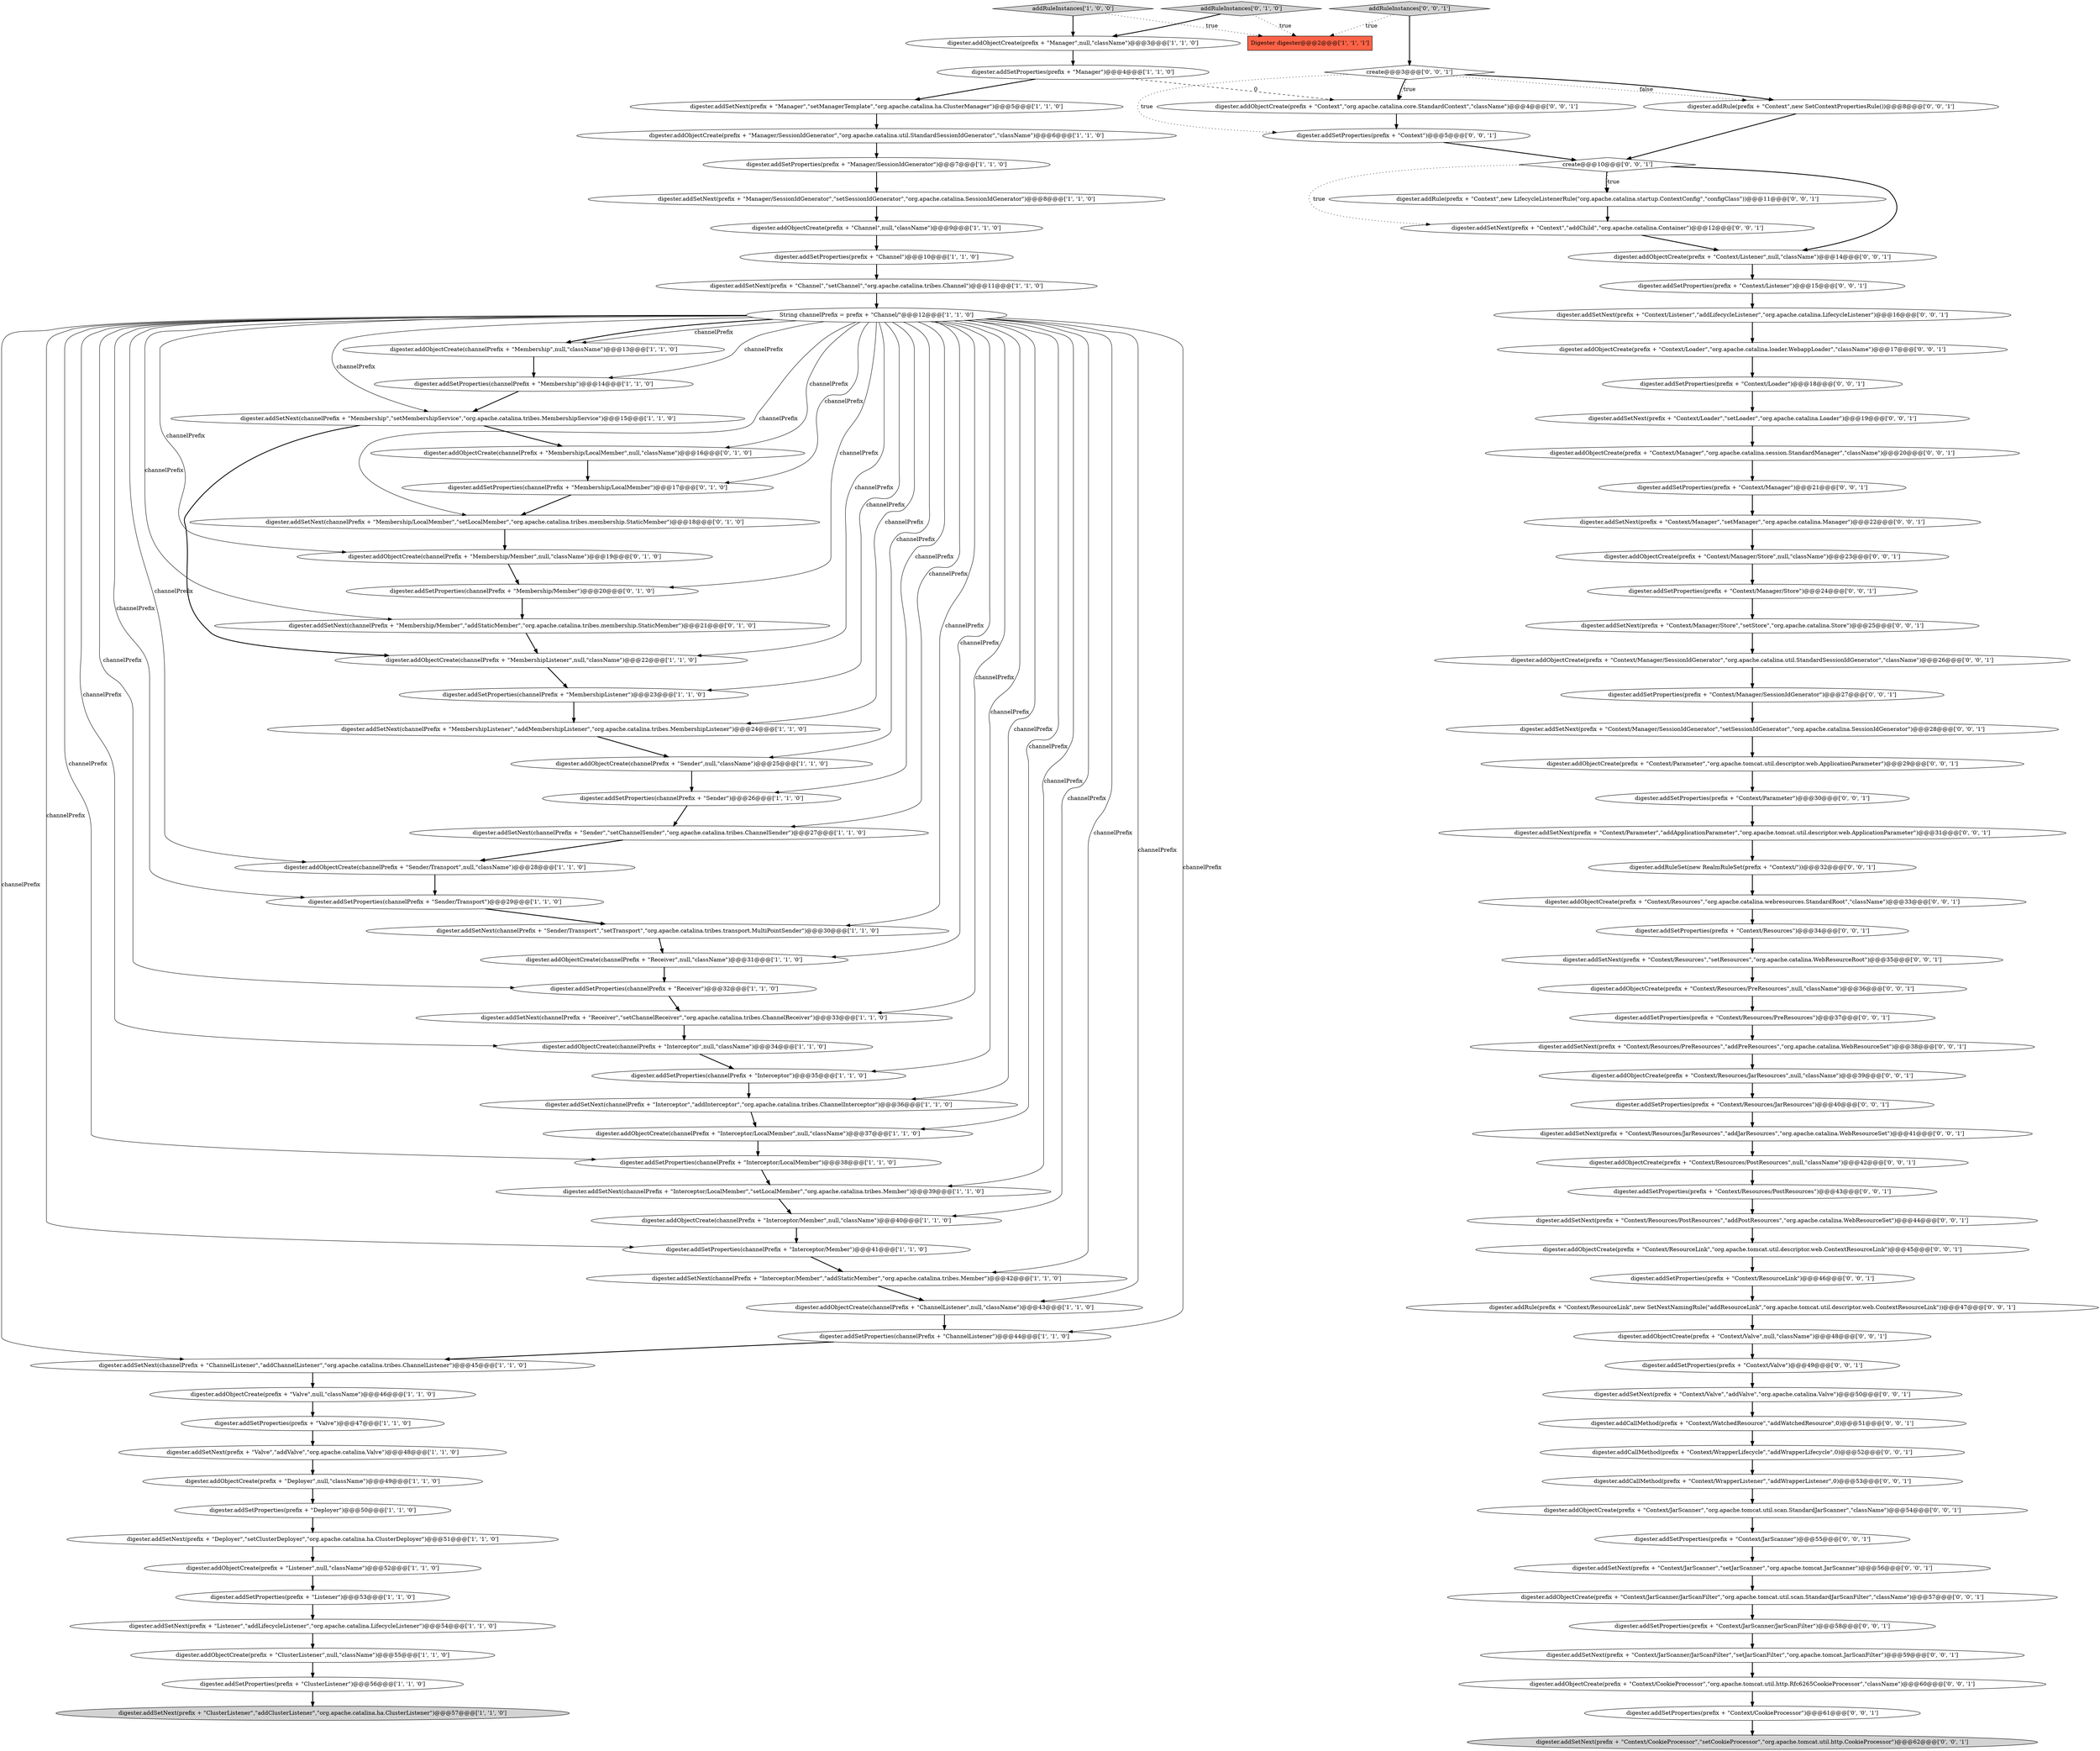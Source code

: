 digraph {
47 [style = filled, label = "Digester digester@@@2@@@['1', '1', '1']", fillcolor = tomato, shape = box image = "AAA0AAABBB1BBB"];
89 [style = filled, label = "digester.addObjectCreate(prefix + \"Context/Resources\",\"org.apache.catalina.webresources.StandardRoot\",\"className\")@@@33@@@['0', '0', '1']", fillcolor = white, shape = ellipse image = "AAA0AAABBB3BBB"];
98 [style = filled, label = "digester.addSetProperties(prefix + \"Context/Manager/Store\")@@@24@@@['0', '0', '1']", fillcolor = white, shape = ellipse image = "AAA0AAABBB3BBB"];
105 [style = filled, label = "digester.addSetNext(prefix + \"Context/Listener\",\"addLifecycleListener\",\"org.apache.catalina.LifecycleListener\")@@@16@@@['0', '0', '1']", fillcolor = white, shape = ellipse image = "AAA0AAABBB3BBB"];
96 [style = filled, label = "digester.addSetProperties(prefix + \"Context/Loader\")@@@18@@@['0', '0', '1']", fillcolor = white, shape = ellipse image = "AAA0AAABBB3BBB"];
81 [style = filled, label = "digester.addObjectCreate(prefix + \"Context/Valve\",null,\"className\")@@@48@@@['0', '0', '1']", fillcolor = white, shape = ellipse image = "AAA0AAABBB3BBB"];
80 [style = filled, label = "digester.addRule(prefix + \"Context\",new SetContextPropertiesRule())@@@8@@@['0', '0', '1']", fillcolor = white, shape = ellipse image = "AAA0AAABBB3BBB"];
37 [style = filled, label = "digester.addSetNext(channelPrefix + \"Interceptor/Member\",\"addStaticMember\",\"org.apache.catalina.tribes.Member\")@@@42@@@['1', '1', '0']", fillcolor = white, shape = ellipse image = "AAA0AAABBB1BBB"];
109 [style = filled, label = "digester.addSetProperties(prefix + \"Context/Resources\")@@@34@@@['0', '0', '1']", fillcolor = white, shape = ellipse image = "AAA0AAABBB3BBB"];
35 [style = filled, label = "digester.addSetProperties(prefix + \"Valve\")@@@47@@@['1', '1', '0']", fillcolor = white, shape = ellipse image = "AAA0AAABBB1BBB"];
88 [style = filled, label = "digester.addSetNext(prefix + \"Context/JarScanner/JarScanFilter\",\"setJarScanFilter\",\"org.apache.tomcat.JarScanFilter\")@@@59@@@['0', '0', '1']", fillcolor = white, shape = ellipse image = "AAA0AAABBB3BBB"];
38 [style = filled, label = "digester.addSetProperties(channelPrefix + \"MembershipListener\")@@@23@@@['1', '1', '0']", fillcolor = white, shape = ellipse image = "AAA0AAABBB1BBB"];
57 [style = filled, label = "digester.addSetProperties(channelPrefix + \"Membership/LocalMember\")@@@17@@@['0', '1', '0']", fillcolor = white, shape = ellipse image = "AAA1AAABBB2BBB"];
59 [style = filled, label = "create@@@10@@@['0', '0', '1']", fillcolor = white, shape = diamond image = "AAA0AAABBB3BBB"];
83 [style = filled, label = "digester.addObjectCreate(prefix + \"Context/Resources/PostResources\",null,\"className\")@@@42@@@['0', '0', '1']", fillcolor = white, shape = ellipse image = "AAA0AAABBB3BBB"];
9 [style = filled, label = "digester.addSetProperties(channelPrefix + \"Interceptor\")@@@35@@@['1', '1', '0']", fillcolor = white, shape = ellipse image = "AAA0AAABBB1BBB"];
52 [style = filled, label = "digester.addObjectCreate(channelPrefix + \"Membership/LocalMember\",null,\"className\")@@@16@@@['0', '1', '0']", fillcolor = white, shape = ellipse image = "AAA1AAABBB2BBB"];
94 [style = filled, label = "digester.addSetNext(prefix + \"Context/Parameter\",\"addApplicationParameter\",\"org.apache.tomcat.util.descriptor.web.ApplicationParameter\")@@@31@@@['0', '0', '1']", fillcolor = white, shape = ellipse image = "AAA0AAABBB3BBB"];
4 [style = filled, label = "digester.addObjectCreate(channelPrefix + \"Sender\",null,\"className\")@@@25@@@['1', '1', '0']", fillcolor = white, shape = ellipse image = "AAA0AAABBB1BBB"];
16 [style = filled, label = "digester.addSetProperties(channelPrefix + \"Sender/Transport\")@@@29@@@['1', '1', '0']", fillcolor = white, shape = ellipse image = "AAA0AAABBB1BBB"];
18 [style = filled, label = "digester.addSetProperties(prefix + \"Listener\")@@@53@@@['1', '1', '0']", fillcolor = white, shape = ellipse image = "AAA0AAABBB1BBB"];
106 [style = filled, label = "digester.addSetNext(prefix + \"Context/Manager/Store\",\"setStore\",\"org.apache.catalina.Store\")@@@25@@@['0', '0', '1']", fillcolor = white, shape = ellipse image = "AAA0AAABBB3BBB"];
100 [style = filled, label = "digester.addSetNext(prefix + \"Context/Valve\",\"addValve\",\"org.apache.catalina.Valve\")@@@50@@@['0', '0', '1']", fillcolor = white, shape = ellipse image = "AAA0AAABBB3BBB"];
24 [style = filled, label = "digester.addSetNext(channelPrefix + \"ChannelListener\",\"addChannelListener\",\"org.apache.catalina.tribes.ChannelListener\")@@@45@@@['1', '1', '0']", fillcolor = white, shape = ellipse image = "AAA0AAABBB1BBB"];
5 [style = filled, label = "digester.addSetNext(prefix + \"Listener\",\"addLifecycleListener\",\"org.apache.catalina.LifecycleListener\")@@@54@@@['1', '1', '0']", fillcolor = white, shape = ellipse image = "AAA0AAABBB1BBB"];
44 [style = filled, label = "digester.addObjectCreate(channelPrefix + \"Sender/Transport\",null,\"className\")@@@28@@@['1', '1', '0']", fillcolor = white, shape = ellipse image = "AAA0AAABBB1BBB"];
13 [style = filled, label = "digester.addSetNext(prefix + \"Manager/SessionIdGenerator\",\"setSessionIdGenerator\",\"org.apache.catalina.SessionIdGenerator\")@@@8@@@['1', '1', '0']", fillcolor = white, shape = ellipse image = "AAA0AAABBB1BBB"];
92 [style = filled, label = "digester.addSetNext(prefix + \"Context/Resources/PostResources\",\"addPostResources\",\"org.apache.catalina.WebResourceSet\")@@@44@@@['0', '0', '1']", fillcolor = white, shape = ellipse image = "AAA0AAABBB3BBB"];
32 [style = filled, label = "digester.addObjectCreate(channelPrefix + \"ChannelListener\",null,\"className\")@@@43@@@['1', '1', '0']", fillcolor = white, shape = ellipse image = "AAA0AAABBB1BBB"];
58 [style = filled, label = "digester.addCallMethod(prefix + \"Context/WatchedResource\",\"addWatchedResource\",0)@@@51@@@['0', '0', '1']", fillcolor = white, shape = ellipse image = "AAA0AAABBB3BBB"];
34 [style = filled, label = "digester.addObjectCreate(channelPrefix + \"Interceptor/LocalMember\",null,\"className\")@@@37@@@['1', '1', '0']", fillcolor = white, shape = ellipse image = "AAA0AAABBB1BBB"];
67 [style = filled, label = "digester.addCallMethod(prefix + \"Context/WrapperListener\",\"addWrapperListener\",0)@@@53@@@['0', '0', '1']", fillcolor = white, shape = ellipse image = "AAA0AAABBB3BBB"];
72 [style = filled, label = "digester.addObjectCreate(prefix + \"Context/Resources/PreResources\",null,\"className\")@@@36@@@['0', '0', '1']", fillcolor = white, shape = ellipse image = "AAA0AAABBB3BBB"];
70 [style = filled, label = "digester.addSetProperties(prefix + \"Context/Manager/SessionIdGenerator\")@@@27@@@['0', '0', '1']", fillcolor = white, shape = ellipse image = "AAA0AAABBB3BBB"];
111 [style = filled, label = "digester.addObjectCreate(prefix + \"Context/Loader\",\"org.apache.catalina.loader.WebappLoader\",\"className\")@@@17@@@['0', '0', '1']", fillcolor = white, shape = ellipse image = "AAA0AAABBB3BBB"];
17 [style = filled, label = "digester.addObjectCreate(prefix + \"Valve\",null,\"className\")@@@46@@@['1', '1', '0']", fillcolor = white, shape = ellipse image = "AAA0AAABBB1BBB"];
76 [style = filled, label = "digester.addSetNext(prefix + \"Context/CookieProcessor\",\"setCookieProcessor\",\"org.apache.tomcat.util.http.CookieProcessor\")@@@62@@@['0', '0', '1']", fillcolor = lightgray, shape = ellipse image = "AAA0AAABBB3BBB"];
25 [style = filled, label = "digester.addSetNext(prefix + \"Valve\",\"addValve\",\"org.apache.catalina.Valve\")@@@48@@@['1', '1', '0']", fillcolor = white, shape = ellipse image = "AAA0AAABBB1BBB"];
19 [style = filled, label = "digester.addObjectCreate(prefix + \"Manager/SessionIdGenerator\",\"org.apache.catalina.util.StandardSessionIdGenerator\",\"className\")@@@6@@@['1', '1', '0']", fillcolor = white, shape = ellipse image = "AAA0AAABBB1BBB"];
28 [style = filled, label = "digester.addSetProperties(prefix + \"Channel\")@@@10@@@['1', '1', '0']", fillcolor = white, shape = ellipse image = "AAA0AAABBB1BBB"];
95 [style = filled, label = "digester.addSetProperties(prefix + \"Context/JarScanner/JarScanFilter\")@@@58@@@['0', '0', '1']", fillcolor = white, shape = ellipse image = "AAA0AAABBB3BBB"];
54 [style = filled, label = "digester.addSetProperties(channelPrefix + \"Membership/Member\")@@@20@@@['0', '1', '0']", fillcolor = white, shape = ellipse image = "AAA1AAABBB2BBB"];
93 [style = filled, label = "digester.addSetNext(prefix + \"Context/Loader\",\"setLoader\",\"org.apache.catalina.Loader\")@@@19@@@['0', '0', '1']", fillcolor = white, shape = ellipse image = "AAA0AAABBB3BBB"];
41 [style = filled, label = "digester.addSetProperties(channelPrefix + \"Interceptor/LocalMember\")@@@38@@@['1', '1', '0']", fillcolor = white, shape = ellipse image = "AAA0AAABBB1BBB"];
77 [style = filled, label = "digester.addCallMethod(prefix + \"Context/WrapperLifecycle\",\"addWrapperLifecycle\",0)@@@52@@@['0', '0', '1']", fillcolor = white, shape = ellipse image = "AAA0AAABBB3BBB"];
69 [style = filled, label = "digester.addObjectCreate(prefix + \"Context/Parameter\",\"org.apache.tomcat.util.descriptor.web.ApplicationParameter\")@@@29@@@['0', '0', '1']", fillcolor = white, shape = ellipse image = "AAA0AAABBB3BBB"];
86 [style = filled, label = "digester.addObjectCreate(prefix + \"Context/CookieProcessor\",\"org.apache.tomcat.util.http.Rfc6265CookieProcessor\",\"className\")@@@60@@@['0', '0', '1']", fillcolor = white, shape = ellipse image = "AAA0AAABBB3BBB"];
108 [style = filled, label = "create@@@3@@@['0', '0', '1']", fillcolor = white, shape = diamond image = "AAA0AAABBB3BBB"];
112 [style = filled, label = "digester.addSetNext(prefix + \"Context/Manager\",\"setManager\",\"org.apache.catalina.Manager\")@@@22@@@['0', '0', '1']", fillcolor = white, shape = ellipse image = "AAA0AAABBB3BBB"];
27 [style = filled, label = "digester.addObjectCreate(prefix + \"Manager\",null,\"className\")@@@3@@@['1', '1', '0']", fillcolor = white, shape = ellipse image = "AAA0AAABBB1BBB"];
55 [style = filled, label = "digester.addSetNext(channelPrefix + \"Membership/Member\",\"addStaticMember\",\"org.apache.catalina.tribes.membership.StaticMember\")@@@21@@@['0', '1', '0']", fillcolor = white, shape = ellipse image = "AAA1AAABBB2BBB"];
26 [style = filled, label = "digester.addObjectCreate(prefix + \"Deployer\",null,\"className\")@@@49@@@['1', '1', '0']", fillcolor = white, shape = ellipse image = "AAA0AAABBB1BBB"];
23 [style = filled, label = "digester.addSetProperties(prefix + \"ClusterListener\")@@@56@@@['1', '1', '0']", fillcolor = white, shape = ellipse image = "AAA0AAABBB1BBB"];
114 [style = filled, label = "digester.addRuleSet(new RealmRuleSet(prefix + \"Context/\"))@@@32@@@['0', '0', '1']", fillcolor = white, shape = ellipse image = "AAA0AAABBB3BBB"];
33 [style = filled, label = "digester.addObjectCreate(prefix + \"Channel\",null,\"className\")@@@9@@@['1', '1', '0']", fillcolor = white, shape = ellipse image = "AAA0AAABBB1BBB"];
66 [style = filled, label = "digester.addObjectCreate(prefix + \"Context\",\"org.apache.catalina.core.StandardContext\",\"className\")@@@4@@@['0', '0', '1']", fillcolor = white, shape = ellipse image = "AAA0AAABBB3BBB"];
75 [style = filled, label = "digester.addObjectCreate(prefix + \"Context/JarScanner\",\"org.apache.tomcat.util.scan.StandardJarScanner\",\"className\")@@@54@@@['0', '0', '1']", fillcolor = white, shape = ellipse image = "AAA0AAABBB3BBB"];
36 [style = filled, label = "addRuleInstances['1', '0', '0']", fillcolor = lightgray, shape = diamond image = "AAA0AAABBB1BBB"];
45 [style = filled, label = "digester.addSetNext(channelPrefix + \"Sender\",\"setChannelSender\",\"org.apache.catalina.tribes.ChannelSender\")@@@27@@@['1', '1', '0']", fillcolor = white, shape = ellipse image = "AAA0AAABBB1BBB"];
73 [style = filled, label = "digester.addSetProperties(prefix + \"Context/Resources/PostResources\")@@@43@@@['0', '0', '1']", fillcolor = white, shape = ellipse image = "AAA0AAABBB3BBB"];
102 [style = filled, label = "digester.addSetProperties(prefix + \"Context/Manager\")@@@21@@@['0', '0', '1']", fillcolor = white, shape = ellipse image = "AAA0AAABBB3BBB"];
31 [style = filled, label = "String channelPrefix = prefix + \"Channel/\"@@@12@@@['1', '1', '0']", fillcolor = white, shape = ellipse image = "AAA0AAABBB1BBB"];
65 [style = filled, label = "digester.addObjectCreate(prefix + \"Context/JarScanner/JarScanFilter\",\"org.apache.tomcat.util.scan.StandardJarScanFilter\",\"className\")@@@57@@@['0', '0', '1']", fillcolor = white, shape = ellipse image = "AAA0AAABBB3BBB"];
90 [style = filled, label = "digester.addSetProperties(prefix + \"Context/ResourceLink\")@@@46@@@['0', '0', '1']", fillcolor = white, shape = ellipse image = "AAA0AAABBB3BBB"];
46 [style = filled, label = "digester.addObjectCreate(prefix + \"Listener\",null,\"className\")@@@52@@@['1', '1', '0']", fillcolor = white, shape = ellipse image = "AAA0AAABBB1BBB"];
68 [style = filled, label = "digester.addSetNext(prefix + \"Context/Resources/JarResources\",\"addJarResources\",\"org.apache.catalina.WebResourceSet\")@@@41@@@['0', '0', '1']", fillcolor = white, shape = ellipse image = "AAA0AAABBB3BBB"];
74 [style = filled, label = "digester.addSetProperties(prefix + \"Context/Listener\")@@@15@@@['0', '0', '1']", fillcolor = white, shape = ellipse image = "AAA0AAABBB3BBB"];
60 [style = filled, label = "digester.addSetProperties(prefix + \"Context/CookieProcessor\")@@@61@@@['0', '0', '1']", fillcolor = white, shape = ellipse image = "AAA0AAABBB3BBB"];
87 [style = filled, label = "digester.addObjectCreate(prefix + \"Context/Manager/Store\",null,\"className\")@@@23@@@['0', '0', '1']", fillcolor = white, shape = ellipse image = "AAA0AAABBB3BBB"];
11 [style = filled, label = "digester.addObjectCreate(channelPrefix + \"Receiver\",null,\"className\")@@@31@@@['1', '1', '0']", fillcolor = white, shape = ellipse image = "AAA0AAABBB1BBB"];
78 [style = filled, label = "digester.addObjectCreate(prefix + \"Context/Listener\",null,\"className\")@@@14@@@['0', '0', '1']", fillcolor = white, shape = ellipse image = "AAA0AAABBB3BBB"];
14 [style = filled, label = "digester.addSetNext(channelPrefix + \"Membership\",\"setMembershipService\",\"org.apache.catalina.tribes.MembershipService\")@@@15@@@['1', '1', '0']", fillcolor = white, shape = ellipse image = "AAA0AAABBB1BBB"];
40 [style = filled, label = "digester.addSetProperties(channelPrefix + \"Membership\")@@@14@@@['1', '1', '0']", fillcolor = white, shape = ellipse image = "AAA0AAABBB1BBB"];
2 [style = filled, label = "digester.addSetNext(channelPrefix + \"Interceptor\",\"addInterceptor\",\"org.apache.catalina.tribes.ChannelInterceptor\")@@@36@@@['1', '1', '0']", fillcolor = white, shape = ellipse image = "AAA0AAABBB1BBB"];
84 [style = filled, label = "digester.addSetProperties(prefix + \"Context\")@@@5@@@['0', '0', '1']", fillcolor = white, shape = ellipse image = "AAA0AAABBB3BBB"];
50 [style = filled, label = "digester.addObjectCreate(prefix + \"ClusterListener\",null,\"className\")@@@55@@@['1', '1', '0']", fillcolor = white, shape = ellipse image = "AAA0AAABBB1BBB"];
39 [style = filled, label = "digester.addSetProperties(prefix + \"Manager/SessionIdGenerator\")@@@7@@@['1', '1', '0']", fillcolor = white, shape = ellipse image = "AAA0AAABBB1BBB"];
99 [style = filled, label = "digester.addSetNext(prefix + \"Context\",\"addChild\",\"org.apache.catalina.Container\")@@@12@@@['0', '0', '1']", fillcolor = white, shape = ellipse image = "AAA0AAABBB3BBB"];
71 [style = filled, label = "digester.addRule(prefix + \"Context/ResourceLink\",new SetNextNamingRule(\"addResourceLink\",\"org.apache.tomcat.util.descriptor.web.ContextResourceLink\"))@@@47@@@['0', '0', '1']", fillcolor = white, shape = ellipse image = "AAA0AAABBB3BBB"];
53 [style = filled, label = "digester.addObjectCreate(channelPrefix + \"Membership/Member\",null,\"className\")@@@19@@@['0', '1', '0']", fillcolor = white, shape = ellipse image = "AAA1AAABBB2BBB"];
103 [style = filled, label = "digester.addSetProperties(prefix + \"Context/JarScanner\")@@@55@@@['0', '0', '1']", fillcolor = white, shape = ellipse image = "AAA0AAABBB3BBB"];
64 [style = filled, label = "digester.addSetNext(prefix + \"Context/JarScanner\",\"setJarScanner\",\"org.apache.tomcat.JarScanner\")@@@56@@@['0', '0', '1']", fillcolor = white, shape = ellipse image = "AAA0AAABBB3BBB"];
42 [style = filled, label = "digester.addSetProperties(channelPrefix + \"ChannelListener\")@@@44@@@['1', '1', '0']", fillcolor = white, shape = ellipse image = "AAA0AAABBB1BBB"];
91 [style = filled, label = "digester.addSetNext(prefix + \"Context/Resources\",\"setResources\",\"org.apache.catalina.WebResourceRoot\")@@@35@@@['0', '0', '1']", fillcolor = white, shape = ellipse image = "AAA0AAABBB3BBB"];
0 [style = filled, label = "digester.addObjectCreate(channelPrefix + \"Interceptor/Member\",null,\"className\")@@@40@@@['1', '1', '0']", fillcolor = white, shape = ellipse image = "AAA0AAABBB1BBB"];
29 [style = filled, label = "digester.addObjectCreate(channelPrefix + \"Membership\",null,\"className\")@@@13@@@['1', '1', '0']", fillcolor = white, shape = ellipse image = "AAA0AAABBB1BBB"];
3 [style = filled, label = "digester.addSetNext(channelPrefix + \"Interceptor/LocalMember\",\"setLocalMember\",\"org.apache.catalina.tribes.Member\")@@@39@@@['1', '1', '0']", fillcolor = white, shape = ellipse image = "AAA0AAABBB1BBB"];
22 [style = filled, label = "digester.addSetProperties(channelPrefix + \"Receiver\")@@@32@@@['1', '1', '0']", fillcolor = white, shape = ellipse image = "AAA0AAABBB1BBB"];
8 [style = filled, label = "digester.addSetNext(prefix + \"Channel\",\"setChannel\",\"org.apache.catalina.tribes.Channel\")@@@11@@@['1', '1', '0']", fillcolor = white, shape = ellipse image = "AAA0AAABBB1BBB"];
48 [style = filled, label = "digester.addObjectCreate(channelPrefix + \"Interceptor\",null,\"className\")@@@34@@@['1', '1', '0']", fillcolor = white, shape = ellipse image = "AAA0AAABBB1BBB"];
62 [style = filled, label = "digester.addSetProperties(prefix + \"Context/Parameter\")@@@30@@@['0', '0', '1']", fillcolor = white, shape = ellipse image = "AAA0AAABBB3BBB"];
51 [style = filled, label = "addRuleInstances['0', '1', '0']", fillcolor = lightgray, shape = diamond image = "AAA0AAABBB2BBB"];
20 [style = filled, label = "digester.addSetProperties(prefix + \"Deployer\")@@@50@@@['1', '1', '0']", fillcolor = white, shape = ellipse image = "AAA0AAABBB1BBB"];
101 [style = filled, label = "digester.addSetProperties(prefix + \"Context/Resources/PreResources\")@@@37@@@['0', '0', '1']", fillcolor = white, shape = ellipse image = "AAA0AAABBB3BBB"];
1 [style = filled, label = "digester.addSetNext(channelPrefix + \"Receiver\",\"setChannelReceiver\",\"org.apache.catalina.tribes.ChannelReceiver\")@@@33@@@['1', '1', '0']", fillcolor = white, shape = ellipse image = "AAA0AAABBB1BBB"];
104 [style = filled, label = "digester.addSetNext(prefix + \"Context/Manager/SessionIdGenerator\",\"setSessionIdGenerator\",\"org.apache.catalina.SessionIdGenerator\")@@@28@@@['0', '0', '1']", fillcolor = white, shape = ellipse image = "AAA0AAABBB3BBB"];
10 [style = filled, label = "digester.addSetNext(channelPrefix + \"Sender/Transport\",\"setTransport\",\"org.apache.catalina.tribes.transport.MultiPointSender\")@@@30@@@['1', '1', '0']", fillcolor = white, shape = ellipse image = "AAA0AAABBB1BBB"];
56 [style = filled, label = "digester.addSetNext(channelPrefix + \"Membership/LocalMember\",\"setLocalMember\",\"org.apache.catalina.tribes.membership.StaticMember\")@@@18@@@['0', '1', '0']", fillcolor = white, shape = ellipse image = "AAA1AAABBB2BBB"];
15 [style = filled, label = "digester.addSetNext(prefix + \"Deployer\",\"setClusterDeployer\",\"org.apache.catalina.ha.ClusterDeployer\")@@@51@@@['1', '1', '0']", fillcolor = white, shape = ellipse image = "AAA0AAABBB1BBB"];
107 [style = filled, label = "digester.addObjectCreate(prefix + \"Context/Manager/SessionIdGenerator\",\"org.apache.catalina.util.StandardSessionIdGenerator\",\"className\")@@@26@@@['0', '0', '1']", fillcolor = white, shape = ellipse image = "AAA0AAABBB3BBB"];
7 [style = filled, label = "digester.addSetProperties(prefix + \"Manager\")@@@4@@@['1', '1', '0']", fillcolor = white, shape = ellipse image = "AAA0AAABBB1BBB"];
12 [style = filled, label = "digester.addSetNext(channelPrefix + \"MembershipListener\",\"addMembershipListener\",\"org.apache.catalina.tribes.MembershipListener\")@@@24@@@['1', '1', '0']", fillcolor = white, shape = ellipse image = "AAA0AAABBB1BBB"];
85 [style = filled, label = "digester.addObjectCreate(prefix + \"Context/Manager\",\"org.apache.catalina.session.StandardManager\",\"className\")@@@20@@@['0', '0', '1']", fillcolor = white, shape = ellipse image = "AAA0AAABBB3BBB"];
21 [style = filled, label = "digester.addSetNext(prefix + \"Manager\",\"setManagerTemplate\",\"org.apache.catalina.ha.ClusterManager\")@@@5@@@['1', '1', '0']", fillcolor = white, shape = ellipse image = "AAA0AAABBB1BBB"];
6 [style = filled, label = "digester.addSetNext(prefix + \"ClusterListener\",\"addClusterListener\",\"org.apache.catalina.ha.ClusterListener\")@@@57@@@['1', '1', '0']", fillcolor = lightgray, shape = ellipse image = "AAA0AAABBB1BBB"];
82 [style = filled, label = "digester.addSetProperties(prefix + \"Context/Resources/JarResources\")@@@40@@@['0', '0', '1']", fillcolor = white, shape = ellipse image = "AAA0AAABBB3BBB"];
61 [style = filled, label = "digester.addRule(prefix + \"Context\",new LifecycleListenerRule(\"org.apache.catalina.startup.ContextConfig\",\"configClass\"))@@@11@@@['0', '0', '1']", fillcolor = white, shape = ellipse image = "AAA0AAABBB3BBB"];
110 [style = filled, label = "digester.addObjectCreate(prefix + \"Context/ResourceLink\",\"org.apache.tomcat.util.descriptor.web.ContextResourceLink\")@@@45@@@['0', '0', '1']", fillcolor = white, shape = ellipse image = "AAA0AAABBB3BBB"];
30 [style = filled, label = "digester.addSetProperties(channelPrefix + \"Interceptor/Member\")@@@41@@@['1', '1', '0']", fillcolor = white, shape = ellipse image = "AAA0AAABBB1BBB"];
113 [style = filled, label = "digester.addSetProperties(prefix + \"Context/Valve\")@@@49@@@['0', '0', '1']", fillcolor = white, shape = ellipse image = "AAA0AAABBB3BBB"];
43 [style = filled, label = "digester.addObjectCreate(channelPrefix + \"MembershipListener\",null,\"className\")@@@22@@@['1', '1', '0']", fillcolor = white, shape = ellipse image = "AAA0AAABBB1BBB"];
79 [style = filled, label = "digester.addSetNext(prefix + \"Context/Resources/PreResources\",\"addPreResources\",\"org.apache.catalina.WebResourceSet\")@@@38@@@['0', '0', '1']", fillcolor = white, shape = ellipse image = "AAA0AAABBB3BBB"];
49 [style = filled, label = "digester.addSetProperties(channelPrefix + \"Sender\")@@@26@@@['1', '1', '0']", fillcolor = white, shape = ellipse image = "AAA0AAABBB1BBB"];
63 [style = filled, label = "digester.addObjectCreate(prefix + \"Context/Resources/JarResources\",null,\"className\")@@@39@@@['0', '0', '1']", fillcolor = white, shape = ellipse image = "AAA0AAABBB3BBB"];
97 [style = filled, label = "addRuleInstances['0', '0', '1']", fillcolor = lightgray, shape = diamond image = "AAA0AAABBB3BBB"];
11->22 [style = bold, label=""];
59->61 [style = bold, label=""];
27->7 [style = bold, label=""];
56->53 [style = bold, label=""];
106->107 [style = bold, label=""];
52->57 [style = bold, label=""];
58->77 [style = bold, label=""];
99->78 [style = bold, label=""];
25->26 [style = bold, label=""];
31->38 [style = solid, label="channelPrefix"];
2->34 [style = bold, label=""];
10->11 [style = bold, label=""];
89->109 [style = bold, label=""];
8->31 [style = bold, label=""];
31->34 [style = solid, label="channelPrefix"];
57->56 [style = bold, label=""];
5->50 [style = bold, label=""];
66->84 [style = bold, label=""];
48->9 [style = bold, label=""];
31->49 [style = solid, label="channelPrefix"];
51->27 [style = bold, label=""];
31->37 [style = solid, label="channelPrefix"];
114->89 [style = bold, label=""];
63->82 [style = bold, label=""];
80->59 [style = bold, label=""];
64->65 [style = bold, label=""];
78->74 [style = bold, label=""];
62->94 [style = bold, label=""];
31->29 [style = bold, label=""];
93->85 [style = bold, label=""];
68->83 [style = bold, label=""];
110->90 [style = bold, label=""];
107->70 [style = bold, label=""];
70->104 [style = bold, label=""];
87->98 [style = bold, label=""];
112->87 [style = bold, label=""];
14->43 [style = bold, label=""];
75->103 [style = bold, label=""];
102->112 [style = bold, label=""];
82->68 [style = bold, label=""];
100->58 [style = bold, label=""];
36->47 [style = dotted, label="true"];
65->95 [style = bold, label=""];
31->30 [style = solid, label="channelPrefix"];
39->13 [style = bold, label=""];
86->60 [style = bold, label=""];
20->15 [style = bold, label=""];
61->99 [style = bold, label=""];
28->8 [style = bold, label=""];
84->59 [style = bold, label=""];
37->32 [style = bold, label=""];
98->106 [style = bold, label=""];
31->53 [style = solid, label="channelPrefix"];
77->67 [style = bold, label=""];
31->55 [style = solid, label="channelPrefix"];
72->101 [style = bold, label=""];
88->86 [style = bold, label=""];
41->3 [style = bold, label=""];
31->32 [style = solid, label="channelPrefix"];
14->52 [style = bold, label=""];
35->25 [style = bold, label=""];
60->76 [style = bold, label=""];
31->40 [style = solid, label="channelPrefix"];
108->66 [style = bold, label=""];
22->1 [style = bold, label=""];
69->62 [style = bold, label=""];
97->108 [style = bold, label=""];
73->92 [style = bold, label=""];
95->88 [style = bold, label=""];
7->66 [style = dashed, label="0"];
31->42 [style = solid, label="channelPrefix"];
92->110 [style = bold, label=""];
53->54 [style = bold, label=""];
42->24 [style = bold, label=""];
111->96 [style = bold, label=""];
45->44 [style = bold, label=""];
49->45 [style = bold, label=""];
31->1 [style = solid, label="channelPrefix"];
12->4 [style = bold, label=""];
26->20 [style = bold, label=""];
24->17 [style = bold, label=""];
31->3 [style = solid, label="channelPrefix"];
104->69 [style = bold, label=""];
16->10 [style = bold, label=""];
31->45 [style = solid, label="channelPrefix"];
32->42 [style = bold, label=""];
105->111 [style = bold, label=""];
31->22 [style = solid, label="channelPrefix"];
51->47 [style = dotted, label="true"];
108->80 [style = dotted, label="false"];
31->52 [style = solid, label="channelPrefix"];
91->72 [style = bold, label=""];
31->14 [style = solid, label="channelPrefix"];
21->19 [style = bold, label=""];
23->6 [style = bold, label=""];
96->93 [style = bold, label=""];
101->79 [style = bold, label=""];
31->54 [style = solid, label="channelPrefix"];
15->46 [style = bold, label=""];
31->0 [style = solid, label="channelPrefix"];
34->41 [style = bold, label=""];
90->71 [style = bold, label=""];
31->48 [style = solid, label="channelPrefix"];
46->18 [style = bold, label=""];
0->30 [style = bold, label=""];
83->73 [style = bold, label=""];
31->41 [style = solid, label="channelPrefix"];
50->23 [style = bold, label=""];
31->43 [style = solid, label="channelPrefix"];
94->114 [style = bold, label=""];
31->29 [style = solid, label="channelPrefix"];
31->16 [style = solid, label="channelPrefix"];
1->48 [style = bold, label=""];
97->47 [style = dotted, label="true"];
31->57 [style = solid, label="channelPrefix"];
29->40 [style = bold, label=""];
19->39 [style = bold, label=""];
17->35 [style = bold, label=""];
54->55 [style = bold, label=""];
36->27 [style = bold, label=""];
59->78 [style = bold, label=""];
31->11 [style = solid, label="channelPrefix"];
30->37 [style = bold, label=""];
4->49 [style = bold, label=""];
67->75 [style = bold, label=""];
103->64 [style = bold, label=""];
18->5 [style = bold, label=""];
9->2 [style = bold, label=""];
31->4 [style = solid, label="channelPrefix"];
13->33 [style = bold, label=""];
113->100 [style = bold, label=""];
31->56 [style = solid, label="channelPrefix"];
79->63 [style = bold, label=""];
7->21 [style = bold, label=""];
31->9 [style = solid, label="channelPrefix"];
33->28 [style = bold, label=""];
38->12 [style = bold, label=""];
59->61 [style = dotted, label="true"];
109->91 [style = bold, label=""];
31->10 [style = solid, label="channelPrefix"];
108->84 [style = dotted, label="true"];
59->99 [style = dotted, label="true"];
31->2 [style = solid, label="channelPrefix"];
31->24 [style = solid, label="channelPrefix"];
40->14 [style = bold, label=""];
31->44 [style = solid, label="channelPrefix"];
44->16 [style = bold, label=""];
3->0 [style = bold, label=""];
108->80 [style = bold, label=""];
81->113 [style = bold, label=""];
55->43 [style = bold, label=""];
74->105 [style = bold, label=""];
85->102 [style = bold, label=""];
71->81 [style = bold, label=""];
31->12 [style = solid, label="channelPrefix"];
108->66 [style = dotted, label="true"];
43->38 [style = bold, label=""];
}
